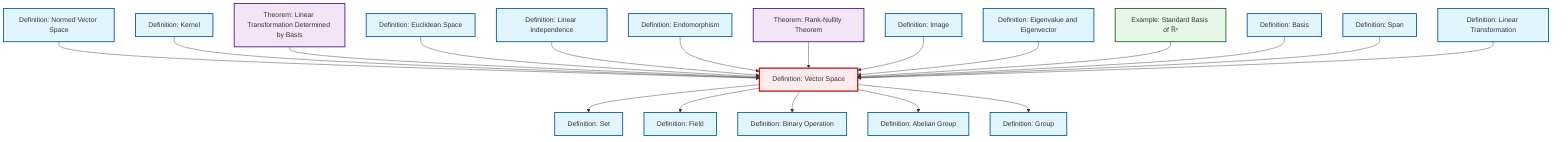 graph TD
    classDef definition fill:#e1f5fe,stroke:#01579b,stroke-width:2px
    classDef theorem fill:#f3e5f5,stroke:#4a148c,stroke-width:2px
    classDef axiom fill:#fff3e0,stroke:#e65100,stroke-width:2px
    classDef example fill:#e8f5e9,stroke:#1b5e20,stroke-width:2px
    classDef current fill:#ffebee,stroke:#b71c1c,stroke-width:3px
    ex-standard-basis-rn["Example: Standard Basis of ℝⁿ"]:::example
    def-endomorphism["Definition: Endomorphism"]:::definition
    def-group["Definition: Group"]:::definition
    def-normed-vector-space["Definition: Normed Vector Space"]:::definition
    def-span["Definition: Span"]:::definition
    def-linear-transformation["Definition: Linear Transformation"]:::definition
    def-field["Definition: Field"]:::definition
    thm-linear-transformation-basis["Theorem: Linear Transformation Determined by Basis"]:::theorem
    def-abelian-group["Definition: Abelian Group"]:::definition
    thm-rank-nullity["Theorem: Rank-Nullity Theorem"]:::theorem
    def-image["Definition: Image"]:::definition
    def-set["Definition: Set"]:::definition
    def-linear-independence["Definition: Linear Independence"]:::definition
    def-vector-space["Definition: Vector Space"]:::definition
    def-basis["Definition: Basis"]:::definition
    def-kernel["Definition: Kernel"]:::definition
    def-eigenvalue-eigenvector["Definition: Eigenvalue and Eigenvector"]:::definition
    def-euclidean-space["Definition: Euclidean Space"]:::definition
    def-binary-operation["Definition: Binary Operation"]:::definition
    def-normed-vector-space --> def-vector-space
    def-vector-space --> def-set
    def-vector-space --> def-field
    def-kernel --> def-vector-space
    thm-linear-transformation-basis --> def-vector-space
    def-euclidean-space --> def-vector-space
    def-linear-independence --> def-vector-space
    def-endomorphism --> def-vector-space
    thm-rank-nullity --> def-vector-space
    def-vector-space --> def-binary-operation
    def-image --> def-vector-space
    def-vector-space --> def-abelian-group
    def-eigenvalue-eigenvector --> def-vector-space
    ex-standard-basis-rn --> def-vector-space
    def-basis --> def-vector-space
    def-span --> def-vector-space
    def-vector-space --> def-group
    def-linear-transformation --> def-vector-space
    class def-vector-space current